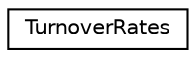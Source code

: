 digraph "Graphical Class Hierarchy"
{
 // LATEX_PDF_SIZE
  edge [fontname="Helvetica",fontsize="10",labelfontname="Helvetica",labelfontsize="10"];
  node [fontname="Helvetica",fontsize="10",shape=record];
  rankdir="LR";
  Node0 [label="TurnoverRates",height=0.2,width=0.4,color="black", fillcolor="white", style="filled",URL="$classmoja_1_1modules_1_1cbm_1_1TurnoverRates.html",tooltip=" "];
}
